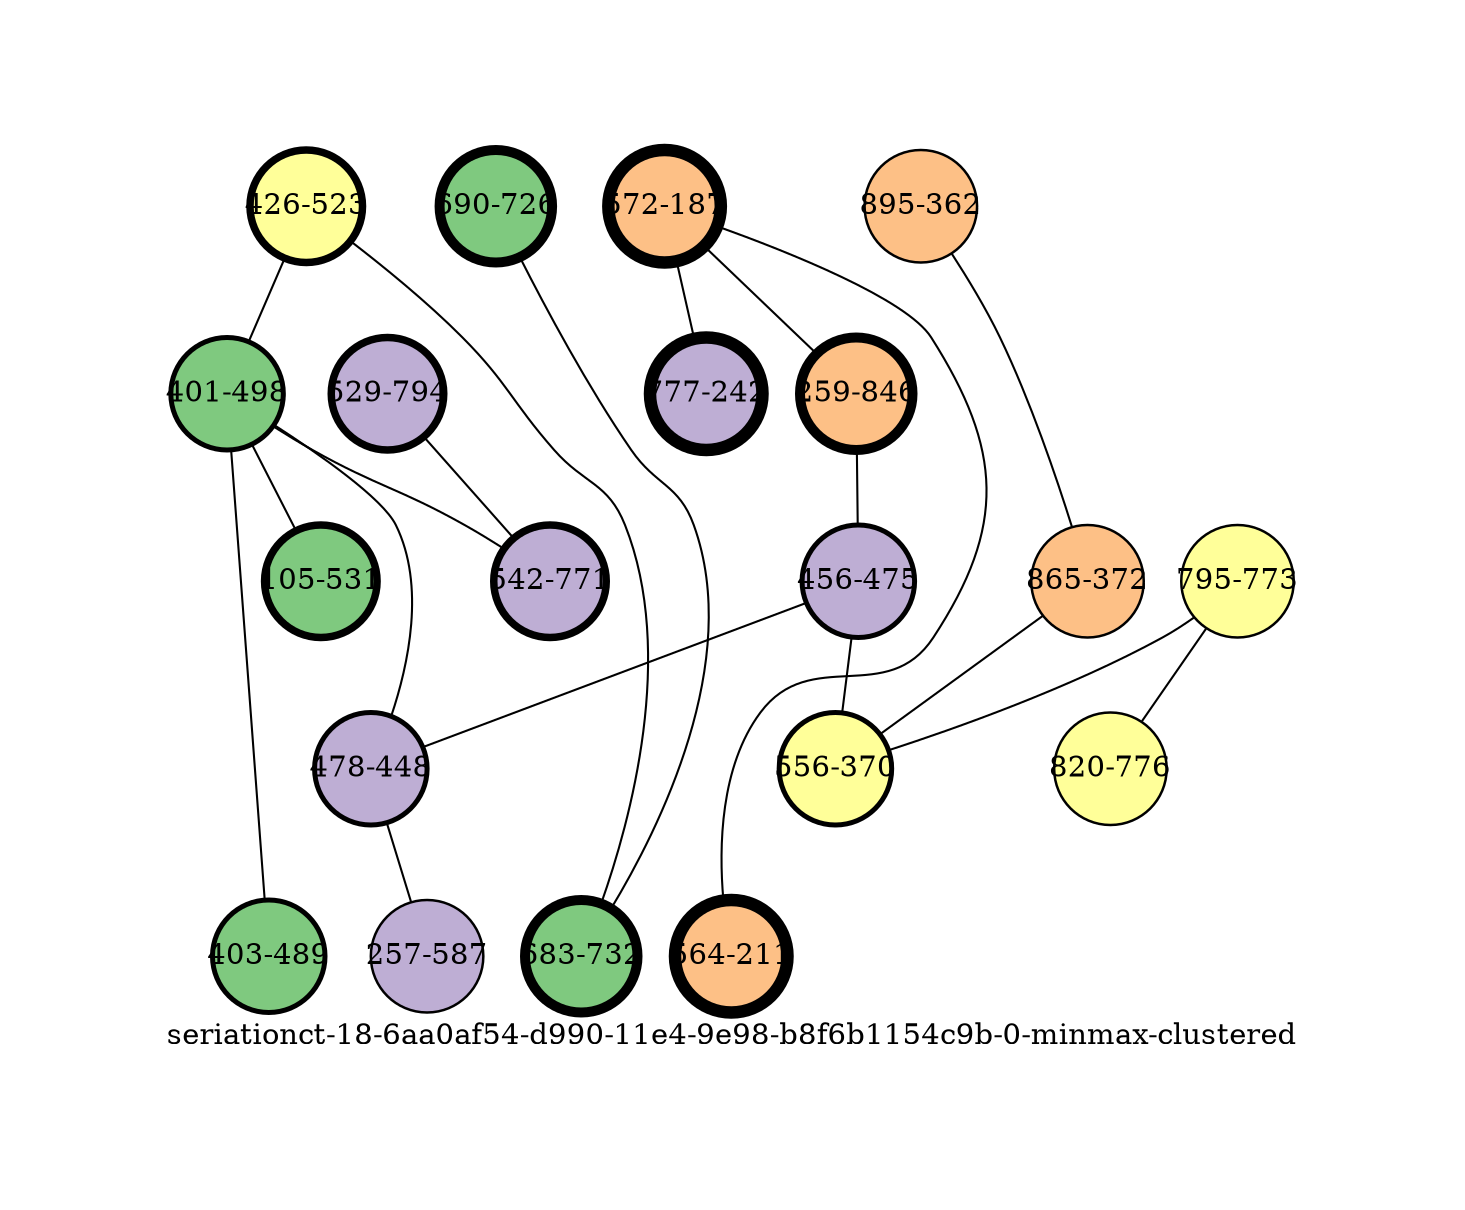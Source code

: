 strict graph "seriationct-18-6aa0af54-d990-11e4-9e98-b8f6b1154c9b-0-minmax-clustered" {
labelloc=b;
ratio=auto;
pad="1.0";
label="seriationct-18-6aa0af54-d990-11e4-9e98-b8f6b1154c9b-0-minmax-clustered";
node [width="0.75", style=filled, fixedsize=true, height="0.75", shape=circle, label=""];
0 [xCoordinate="187.0", appears_in_slice=5, yCoordinate="572.0", colorscheme=accent5, short_label="572-187", label="572-187", cluster_id=2, fillcolor=3, size="500.0", id=18, penwidth="6.0"];
1 [xCoordinate="362.0", appears_in_slice=1, yCoordinate="895.0", colorscheme=accent5, short_label="895-362", label="895-362", cluster_id=2, fillcolor=3, size="500.0", id=0, penwidth="1.2"];
2 [xCoordinate="726.0", appears_in_slice=4, yCoordinate="690.0", colorscheme=accent5, short_label="690-726", label="690-726", cluster_id=0, fillcolor=1, size="500.0", id=1, penwidth="4.8"];
3 [xCoordinate="773.0", appears_in_slice=1, yCoordinate="795.0", colorscheme=accent5, short_label="795-773", label="795-773", cluster_id=3, fillcolor=4, size="500.0", id=13, penwidth="1.2"];
4 [xCoordinate="846.0", appears_in_slice=4, yCoordinate="259.0", colorscheme=accent5, short_label="259-846", label="259-846", cluster_id=2, fillcolor=3, size="500.0", id=12, penwidth="4.8"];
5 [xCoordinate="211.0", appears_in_slice=5, yCoordinate="564.0", colorscheme=accent5, short_label="564-211", label="564-211", cluster_id=2, fillcolor=3, size="500.0", id=9, penwidth="6.0"];
6 [xCoordinate="776.0", appears_in_slice=1, yCoordinate="820.0", colorscheme=accent5, short_label="820-776", label="820-776", cluster_id=3, fillcolor=4, size="500.0", id=4, penwidth="1.2"];
7 [xCoordinate="523.0", appears_in_slice=3, yCoordinate="426.0", colorscheme=accent5, short_label="426-523", label="426-523", cluster_id=3, fillcolor=4, size="500.0", id=5, penwidth="3.6"];
8 [xCoordinate="242.0", appears_in_slice=5, yCoordinate="777.0", colorscheme=accent5, short_label="777-242", label="777-242", cluster_id=1, fillcolor=2, size="500.0", id=6, penwidth="6.0"];
9 [xCoordinate="794.0", appears_in_slice=3, yCoordinate="529.0", colorscheme=accent5, short_label="529-794", label="529-794", cluster_id=1, fillcolor=2, size="500.0", id=15, penwidth="3.6"];
10 [xCoordinate="372.0", appears_in_slice=1, yCoordinate="865.0", colorscheme=accent5, short_label="865-372", label="865-372", cluster_id=2, fillcolor=3, size="500.0", id=3, penwidth="1.2"];
11 [xCoordinate="475.0", appears_in_slice=2, yCoordinate="456.0", colorscheme=accent5, short_label="456-475", label="456-475", cluster_id=1, fillcolor=2, size="500.0", id=11, penwidth="2.4"];
12 [xCoordinate="498.0", appears_in_slice=2, yCoordinate="401.0", colorscheme=accent5, short_label="401-498", label="401-498", cluster_id=0, fillcolor=1, size="500.0", id=10, penwidth="2.4"];
13 [xCoordinate="771.0", appears_in_slice=3, yCoordinate="542.0", colorscheme=accent5, short_label="542-771", label="542-771", cluster_id=1, fillcolor=2, size="500.0", id=8, penwidth="3.6"];
14 [xCoordinate="732.0", appears_in_slice=4, yCoordinate="683.0", colorscheme=accent5, short_label="683-732", label="683-732", cluster_id=0, fillcolor=1, size="500.0", id=14, penwidth="4.8"];
15 [xCoordinate="489.0", appears_in_slice=2, yCoordinate="403.0", colorscheme=accent5, short_label="403-489", label="403-489", cluster_id=0, fillcolor=1, size="500.0", id=7, penwidth="2.4"];
16 [xCoordinate="448.0", appears_in_slice=2, yCoordinate="478.0", colorscheme=accent5, short_label="478-448", label="478-448", cluster_id=1, fillcolor=2, size="500.0", id=19, penwidth="2.4"];
17 [xCoordinate="587.0", appears_in_slice=1, yCoordinate="257.0", colorscheme=accent5, short_label="257-587", label="257-587", cluster_id=1, fillcolor=2, size="500.0", id=2, penwidth="1.2"];
18 [xCoordinate="370.0", appears_in_slice=2, yCoordinate="556.0", colorscheme=accent5, short_label="556-370", label="556-370", cluster_id=3, fillcolor=4, size="500.0", id=17, penwidth="2.4"];
19 [xCoordinate="531.0", appears_in_slice=3, yCoordinate="105.0", colorscheme=accent5, short_label="105-531", label="105-531", cluster_id=0, fillcolor=1, size="500.0", id=16, penwidth="3.6"];
0 -- 8  [inverseweight="3.51955619224", weight="0.284126732287"];
0 -- 4  [inverseweight="2.65957446809", weight="0.376"];
0 -- 5  [inverseweight="2.35143803839", weight="0.425271677872"];
1 -- 10  [inverseweight="29.160592176", weight="0.034292856399"];
2 -- 14  [inverseweight="10.7832773203", weight="0.092736184955"];
3 -- 18  [inverseweight="1.30916072363", weight="0.763848152449"];
3 -- 6  [inverseweight="34.8366507146", weight="0.0287054001888"];
4 -- 11  [inverseweight="2.51564565589", weight="0.397512263962"];
7 -- 12  [inverseweight="2.94935209851", weight="0.339057517244"];
7 -- 14  [inverseweight="2.8226522404", weight="0.354276727997"];
9 -- 13  [inverseweight="11.2537284152", weight="0.0888594395661"];
10 -- 18  [inverseweight="1.7936938392", weight="0.557508744326"];
11 -- 16  [inverseweight="18.97974045", weight="0.0526877594893"];
11 -- 18  [inverseweight="2.30613176189", weight="0.433626567452"];
12 -- 19  [inverseweight="2.86186591296", weight="0.349422380508"];
12 -- 16  [inverseweight="3.59963832651", weight="0.277805687487"];
12 -- 15  [inverseweight="2.46410082566", weight="0.405827549582"];
12 -- 13  [inverseweight="2.42131460382", weight="0.412998789344"];
16 -- 17  [inverseweight="1.47258956551", weight="0.679075842598"];
}
